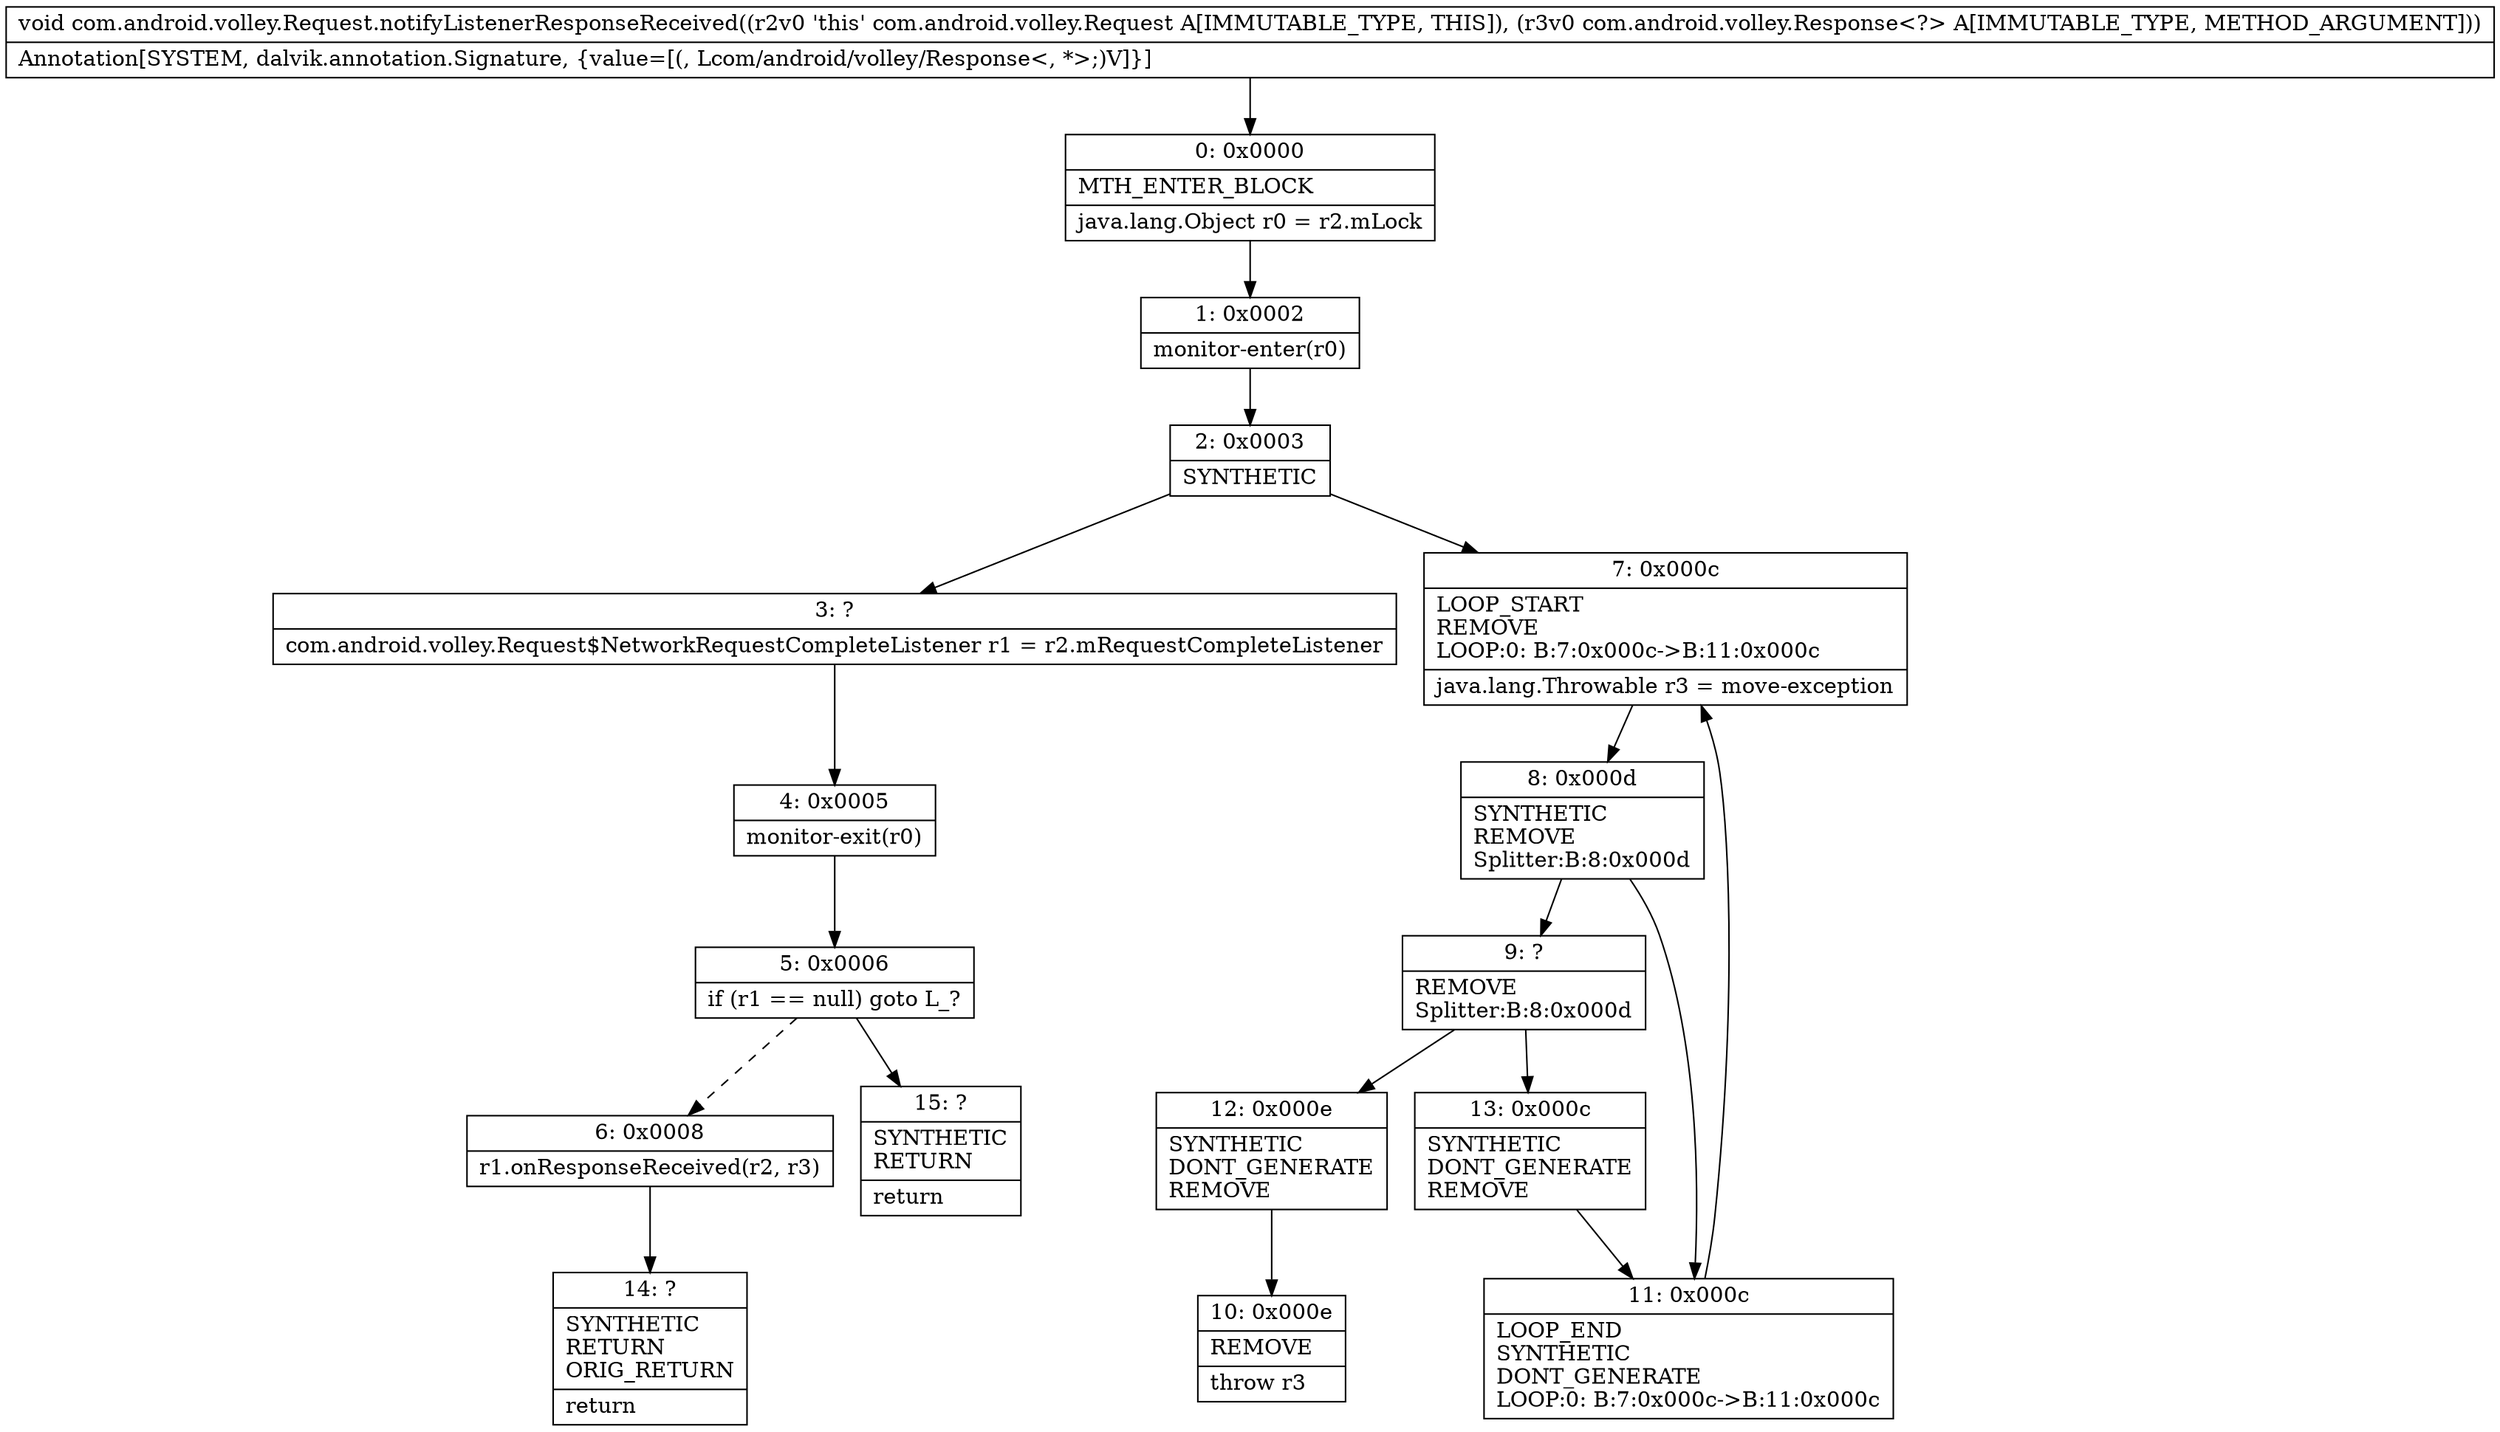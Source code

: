 digraph "CFG forcom.android.volley.Request.notifyListenerResponseReceived(Lcom\/android\/volley\/Response;)V" {
Node_0 [shape=record,label="{0\:\ 0x0000|MTH_ENTER_BLOCK\l|java.lang.Object r0 = r2.mLock\l}"];
Node_1 [shape=record,label="{1\:\ 0x0002|monitor\-enter(r0)\l}"];
Node_2 [shape=record,label="{2\:\ 0x0003|SYNTHETIC\l}"];
Node_3 [shape=record,label="{3\:\ ?|com.android.volley.Request$NetworkRequestCompleteListener r1 = r2.mRequestCompleteListener\l}"];
Node_4 [shape=record,label="{4\:\ 0x0005|monitor\-exit(r0)\l}"];
Node_5 [shape=record,label="{5\:\ 0x0006|if (r1 == null) goto L_?\l}"];
Node_6 [shape=record,label="{6\:\ 0x0008|r1.onResponseReceived(r2, r3)\l}"];
Node_7 [shape=record,label="{7\:\ 0x000c|LOOP_START\lREMOVE\lLOOP:0: B:7:0x000c\-\>B:11:0x000c\l|java.lang.Throwable r3 = move\-exception\l}"];
Node_8 [shape=record,label="{8\:\ 0x000d|SYNTHETIC\lREMOVE\lSplitter:B:8:0x000d\l}"];
Node_9 [shape=record,label="{9\:\ ?|REMOVE\lSplitter:B:8:0x000d\l}"];
Node_10 [shape=record,label="{10\:\ 0x000e|REMOVE\l|throw r3\l}"];
Node_11 [shape=record,label="{11\:\ 0x000c|LOOP_END\lSYNTHETIC\lDONT_GENERATE\lLOOP:0: B:7:0x000c\-\>B:11:0x000c\l}"];
Node_12 [shape=record,label="{12\:\ 0x000e|SYNTHETIC\lDONT_GENERATE\lREMOVE\l}"];
Node_13 [shape=record,label="{13\:\ 0x000c|SYNTHETIC\lDONT_GENERATE\lREMOVE\l}"];
Node_14 [shape=record,label="{14\:\ ?|SYNTHETIC\lRETURN\lORIG_RETURN\l|return\l}"];
Node_15 [shape=record,label="{15\:\ ?|SYNTHETIC\lRETURN\l|return\l}"];
MethodNode[shape=record,label="{void com.android.volley.Request.notifyListenerResponseReceived((r2v0 'this' com.android.volley.Request A[IMMUTABLE_TYPE, THIS]), (r3v0 com.android.volley.Response\<?\> A[IMMUTABLE_TYPE, METHOD_ARGUMENT]))  | Annotation[SYSTEM, dalvik.annotation.Signature, \{value=[(, Lcom\/android\/volley\/Response\<, *\>;)V]\}]\l}"];
MethodNode -> Node_0;
Node_0 -> Node_1;
Node_1 -> Node_2;
Node_2 -> Node_3;
Node_2 -> Node_7;
Node_3 -> Node_4;
Node_4 -> Node_5;
Node_5 -> Node_6[style=dashed];
Node_5 -> Node_15;
Node_6 -> Node_14;
Node_7 -> Node_8;
Node_8 -> Node_9;
Node_8 -> Node_11;
Node_9 -> Node_12;
Node_9 -> Node_13;
Node_11 -> Node_7;
Node_12 -> Node_10;
Node_13 -> Node_11;
}

